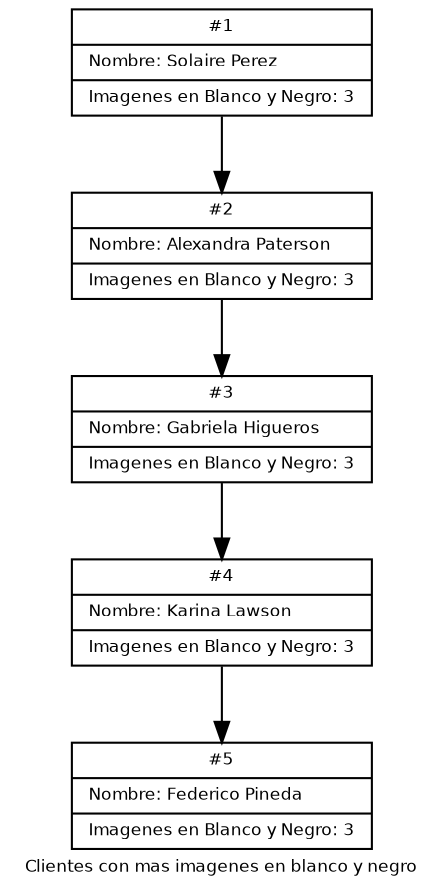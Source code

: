 digraph G{
fontname = "Bitstream Vera Sans"
fontsize = 8
node [fontname = "Bitstream Vera Sans"fontsize = 8shape = "record"]
Nodo1762902523[label="{#1 | Nombre: Solaire Perez\l| Imagenes en Blanco y Negro: 3\l}"];
Nodo1313916817[label="{#2 | Nombre: Alexandra  Paterson\l| Imagenes en Blanco y Negro: 3\l}"];
Nodo1966124444[label="{#3 | Nombre: Gabriela Higueros\l| Imagenes en Blanco y Negro: 3\l}"];
Nodo1487500813[label="{#4 | Nombre: Karina  Lawson\l| Imagenes en Blanco y Negro: 3\l}"];
Nodo1911152052[label="{#5 | Nombre: Federico Pineda\l| Imagenes en Blanco y Negro: 3\l}"];
Nodo1762902523 -> Nodo1313916817;
Nodo1313916817 -> Nodo1966124444;
Nodo1966124444 -> Nodo1487500813;
Nodo1487500813 -> Nodo1911152052;
label = "Clientes con mas imagenes en blanco y negro";rankdir=TB;
}